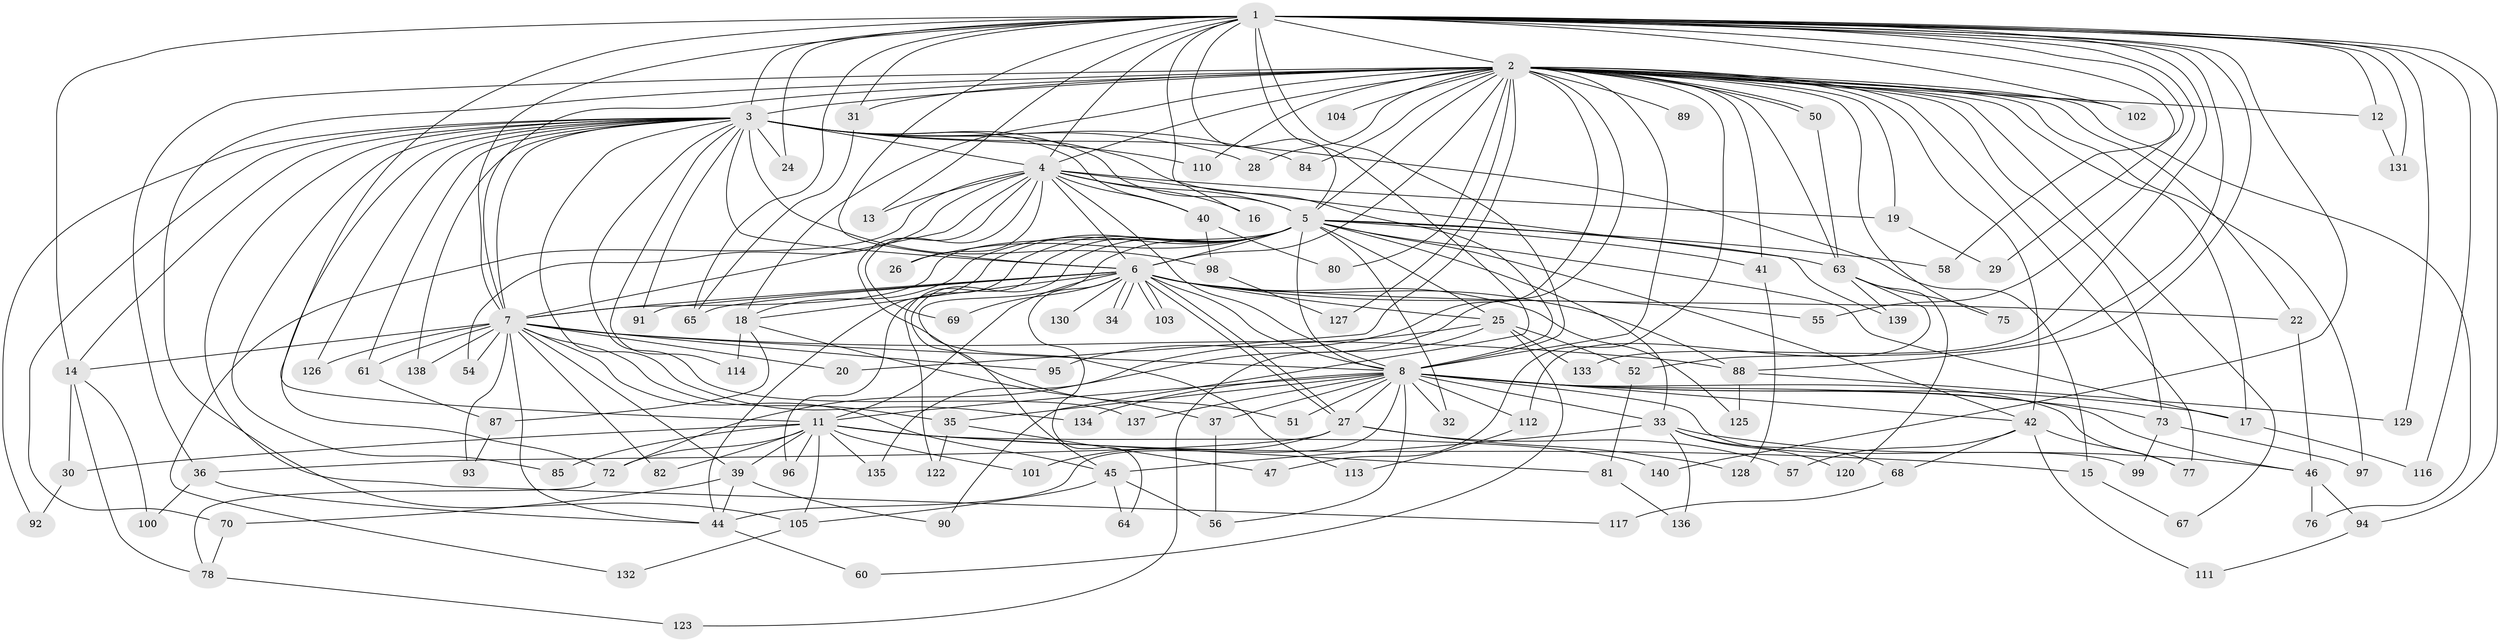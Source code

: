 // Generated by graph-tools (version 1.1) at 2025/23/03/03/25 07:23:45]
// undirected, 114 vertices, 256 edges
graph export_dot {
graph [start="1"]
  node [color=gray90,style=filled];
  1 [super="+38"];
  2 [super="+9"];
  3 [super="+10"];
  4 [super="+74"];
  5 [super="+49"];
  6 [super="+59"];
  7 [super="+48"];
  8 [super="+71"];
  11 [super="+23"];
  12;
  13;
  14 [super="+106"];
  15;
  16;
  17 [super="+21"];
  18 [super="+83"];
  19 [super="+86"];
  20;
  22;
  24;
  25 [super="+115"];
  26;
  27 [super="+43"];
  28;
  29;
  30;
  31;
  32;
  33 [super="+66"];
  34;
  35;
  36;
  37;
  39 [super="+62"];
  40;
  41;
  42 [super="+79"];
  44 [super="+53"];
  45 [super="+109"];
  46 [super="+118"];
  47;
  50;
  51;
  52;
  54;
  55;
  56;
  57;
  58;
  60;
  61;
  63 [super="+107"];
  64;
  65 [super="+108"];
  67;
  68;
  69;
  70;
  72 [super="+121"];
  73;
  75;
  76;
  77;
  78;
  80;
  81;
  82;
  84;
  85;
  87;
  88 [super="+124"];
  89;
  90;
  91;
  92;
  93;
  94;
  95;
  96;
  97;
  98;
  99;
  100;
  101;
  102;
  103;
  104;
  105 [super="+119"];
  110;
  111;
  112;
  113;
  114;
  116;
  117;
  120;
  122;
  123;
  125;
  126;
  127;
  128;
  129;
  130;
  131;
  132;
  133;
  134;
  135;
  136;
  137;
  138;
  139;
  140;
  1 -- 2 [weight=2];
  1 -- 3 [weight=2];
  1 -- 4;
  1 -- 5;
  1 -- 6 [weight=2];
  1 -- 7;
  1 -- 8;
  1 -- 12;
  1 -- 13;
  1 -- 14;
  1 -- 16;
  1 -- 24;
  1 -- 29;
  1 -- 31;
  1 -- 52;
  1 -- 55;
  1 -- 58;
  1 -- 88;
  1 -- 94;
  1 -- 102;
  1 -- 116;
  1 -- 129;
  1 -- 131;
  1 -- 140;
  1 -- 90;
  1 -- 133;
  1 -- 11 [weight=2];
  1 -- 65;
  2 -- 3 [weight=4];
  2 -- 4 [weight=2];
  2 -- 5 [weight=3];
  2 -- 6 [weight=2];
  2 -- 7 [weight=2];
  2 -- 8 [weight=2];
  2 -- 17;
  2 -- 22;
  2 -- 28;
  2 -- 31;
  2 -- 42;
  2 -- 47;
  2 -- 50;
  2 -- 50;
  2 -- 75;
  2 -- 77;
  2 -- 84;
  2 -- 105;
  2 -- 127;
  2 -- 135;
  2 -- 67;
  2 -- 12;
  2 -- 73;
  2 -- 76;
  2 -- 80;
  2 -- 19 [weight=2];
  2 -- 20;
  2 -- 89;
  2 -- 95;
  2 -- 97;
  2 -- 36;
  2 -- 102;
  2 -- 104;
  2 -- 41;
  2 -- 110;
  2 -- 63;
  2 -- 18;
  3 -- 4 [weight=3];
  3 -- 5 [weight=2];
  3 -- 6 [weight=2];
  3 -- 7 [weight=2];
  3 -- 8 [weight=2];
  3 -- 14;
  3 -- 24;
  3 -- 28;
  3 -- 40;
  3 -- 72;
  3 -- 84;
  3 -- 117;
  3 -- 126;
  3 -- 137;
  3 -- 70;
  3 -- 134;
  3 -- 138;
  3 -- 15;
  3 -- 85;
  3 -- 91;
  3 -- 92;
  3 -- 98;
  3 -- 110;
  3 -- 114;
  3 -- 61;
  4 -- 5;
  4 -- 6;
  4 -- 7;
  4 -- 8;
  4 -- 13;
  4 -- 16;
  4 -- 19;
  4 -- 26;
  4 -- 40;
  4 -- 51;
  4 -- 54;
  4 -- 69;
  4 -- 132;
  4 -- 139;
  5 -- 6;
  5 -- 7;
  5 -- 8;
  5 -- 18;
  5 -- 25;
  5 -- 26;
  5 -- 32;
  5 -- 33;
  5 -- 41;
  5 -- 42;
  5 -- 45;
  5 -- 58;
  5 -- 63;
  5 -- 96;
  5 -- 113;
  5 -- 122;
  5 -- 17;
  5 -- 44;
  6 -- 7;
  6 -- 8;
  6 -- 11;
  6 -- 18;
  6 -- 22;
  6 -- 25;
  6 -- 27;
  6 -- 27;
  6 -- 34;
  6 -- 34;
  6 -- 55;
  6 -- 64;
  6 -- 65;
  6 -- 69;
  6 -- 88;
  6 -- 91;
  6 -- 103;
  6 -- 103;
  6 -- 125;
  6 -- 130 [weight=2];
  7 -- 8;
  7 -- 20;
  7 -- 35;
  7 -- 39;
  7 -- 45;
  7 -- 54;
  7 -- 61;
  7 -- 82;
  7 -- 93;
  7 -- 95;
  7 -- 126;
  7 -- 138;
  7 -- 44;
  7 -- 14;
  7 -- 88;
  8 -- 11;
  8 -- 17;
  8 -- 32;
  8 -- 33;
  8 -- 35;
  8 -- 37;
  8 -- 44;
  8 -- 46;
  8 -- 51;
  8 -- 56;
  8 -- 73;
  8 -- 77;
  8 -- 99;
  8 -- 112;
  8 -- 134;
  8 -- 137;
  8 -- 27;
  8 -- 42;
  11 -- 15;
  11 -- 30;
  11 -- 81;
  11 -- 85;
  11 -- 101;
  11 -- 135;
  11 -- 140;
  11 -- 96;
  11 -- 82;
  11 -- 39;
  11 -- 72;
  11 -- 105;
  12 -- 131;
  14 -- 30;
  14 -- 78;
  14 -- 100;
  15 -- 67;
  17 -- 116;
  18 -- 37;
  18 -- 114;
  18 -- 87;
  19 -- 29;
  22 -- 46;
  25 -- 52;
  25 -- 60;
  25 -- 123;
  25 -- 133;
  25 -- 72;
  27 -- 36;
  27 -- 57;
  27 -- 101;
  27 -- 128;
  30 -- 92;
  31 -- 65;
  33 -- 68;
  33 -- 120;
  33 -- 136;
  33 -- 45;
  33 -- 46;
  35 -- 47;
  35 -- 122;
  36 -- 44;
  36 -- 100;
  37 -- 56;
  39 -- 70;
  39 -- 90;
  39 -- 44;
  40 -- 80;
  40 -- 98;
  41 -- 128;
  42 -- 57;
  42 -- 68;
  42 -- 111;
  42 -- 77;
  44 -- 60;
  45 -- 64;
  45 -- 56;
  45 -- 105;
  46 -- 76;
  46 -- 94;
  50 -- 63;
  52 -- 81;
  61 -- 87;
  63 -- 75;
  63 -- 112;
  63 -- 120;
  63 -- 139;
  68 -- 117;
  70 -- 78;
  72 -- 78;
  73 -- 97;
  73 -- 99;
  78 -- 123;
  81 -- 136;
  87 -- 93;
  88 -- 125;
  88 -- 129;
  94 -- 111;
  98 -- 127;
  105 -- 132;
  112 -- 113;
}
